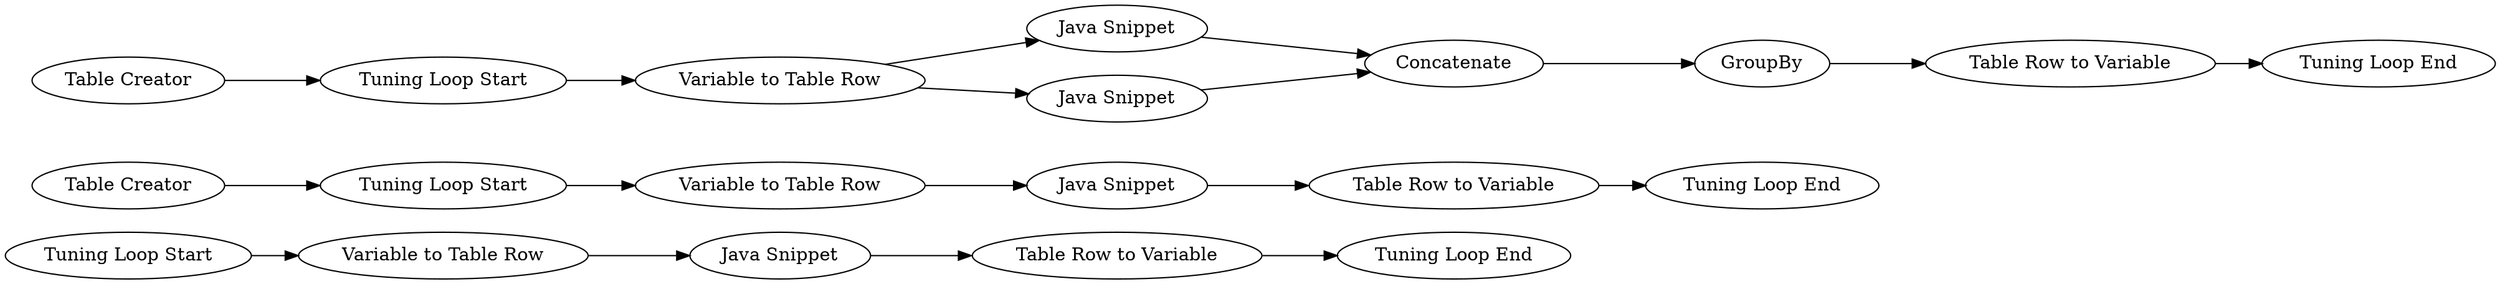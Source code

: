 digraph {
	32 [label="Tuning Loop Start"]
	35 [label="Tuning Loop End"]
	38 [label="Java Snippet"]
	41 [label="Tuning Loop End"]
	44 [label="Java Snippet"]
	45 [label="Java Snippet"]
	47 [label=GroupBy]
	64 [label="Table Creator"]
	65 [label="Tuning Loop Start"]
	66 [label="Tuning Loop End"]
	69 [label="Tuning Loop Start"]
	71 [label="Table Creator"]
	72 [label="Java Snippet"]
	77 [label=Concatenate]
	80 [label="Table Row to Variable"]
	81 [label="Table Row to Variable"]
	82 [label="Table Row to Variable"]
	83 [label="Variable to Table Row"]
	84 [label="Variable to Table Row"]
	85 [label="Variable to Table Row"]
	32 -> 85
	38 -> 80
	44 -> 81
	45 -> 77
	47 -> 82
	64 -> 65
	65 -> 84
	69 -> 83
	71 -> 69
	72 -> 77
	77 -> 47
	80 -> 35
	81 -> 41
	82 -> 66
	83 -> 45
	83 -> 72
	84 -> 44
	85 -> 38
	rankdir=LR
}
